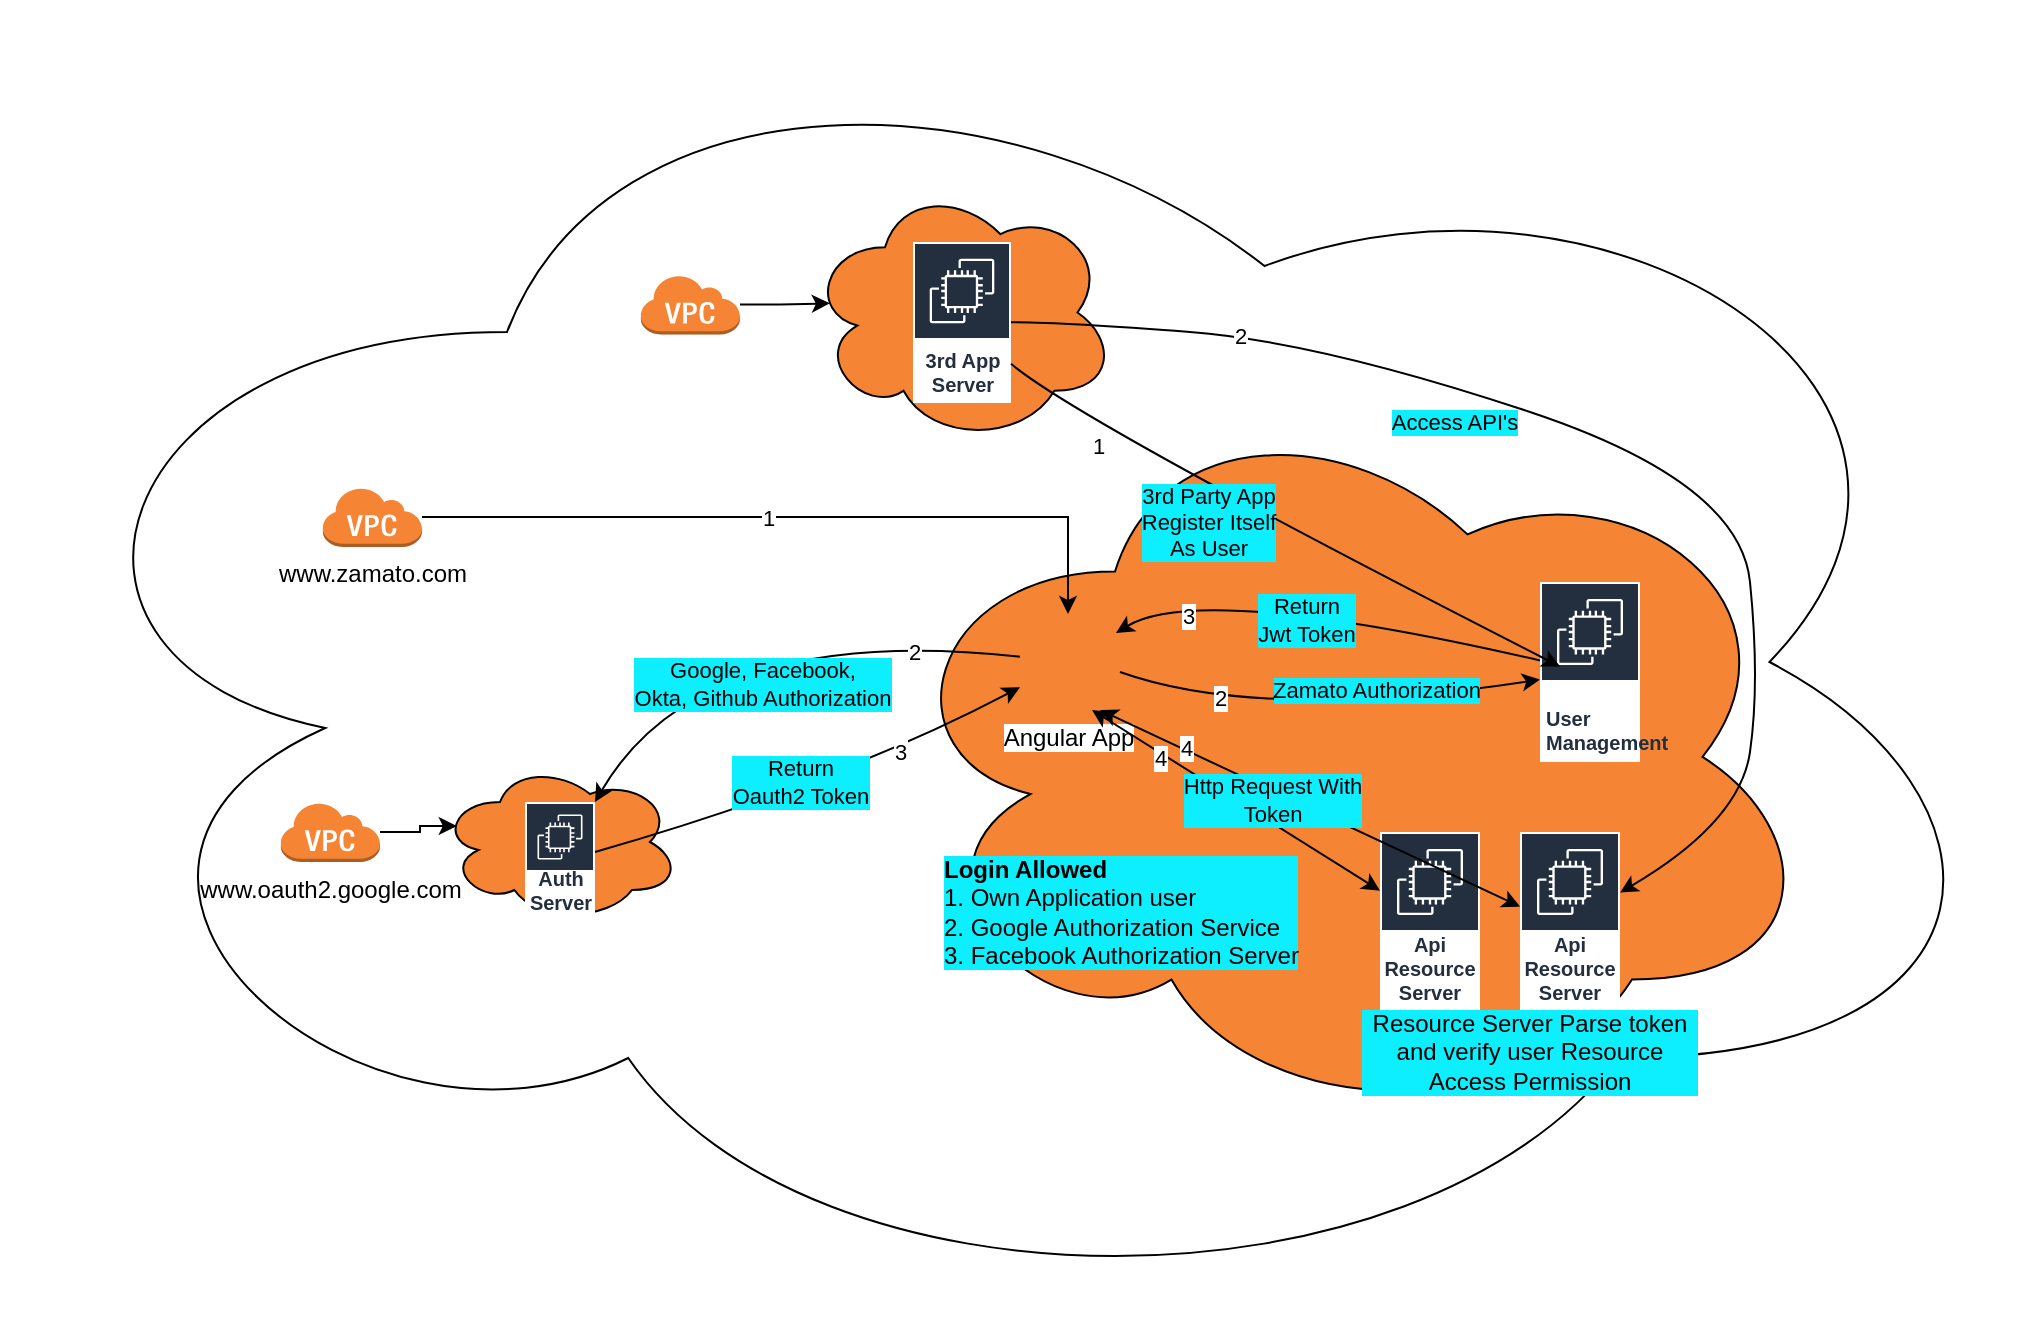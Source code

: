 <mxfile version="16.2.4" type="github">
  <diagram id="rvYDP2rO8PoKNCCjEPp4" name="Page-1">
    <mxGraphModel dx="1632" dy="1536" grid="1" gridSize="10" guides="1" tooltips="1" connect="1" arrows="1" fold="1" page="1" pageScale="1" pageWidth="850" pageHeight="1100" math="0" shadow="0">
      <root>
        <mxCell id="0" />
        <mxCell id="1" parent="0" />
        <mxCell id="1SazOjbdH0pZ6iAJVFHq-1" value="" style="ellipse;shape=cloud;whiteSpace=wrap;html=1;" vertex="1" parent="1">
          <mxGeometry x="-29" y="-90" width="1010" height="660" as="geometry" />
        </mxCell>
        <mxCell id="1SazOjbdH0pZ6iAJVFHq-8" value="" style="edgeStyle=orthogonalEdgeStyle;rounded=0;orthogonalLoop=1;jettySize=auto;html=1;entryX=0.07;entryY=0.4;entryDx=0;entryDy=0;entryPerimeter=0;" edge="1" parent="1" source="1SazOjbdH0pZ6iAJVFHq-3" target="1SazOjbdH0pZ6iAJVFHq-7">
          <mxGeometry relative="1" as="geometry" />
        </mxCell>
        <mxCell id="1SazOjbdH0pZ6iAJVFHq-3" value="www.oauth2.google.com" style="outlineConnect=0;dashed=0;verticalLabelPosition=bottom;verticalAlign=top;align=center;html=1;shape=mxgraph.aws3.virtual_private_cloud;fillColor=#F58534;gradientColor=none;" vertex="1" parent="1">
          <mxGeometry x="110" y="310" width="50" height="30" as="geometry" />
        </mxCell>
        <mxCell id="1SazOjbdH0pZ6iAJVFHq-16" value="" style="edgeStyle=orthogonalEdgeStyle;rounded=0;orthogonalLoop=1;jettySize=auto;html=1;entryX=0.071;entryY=0.465;entryDx=0;entryDy=0;entryPerimeter=0;" edge="1" parent="1" source="1SazOjbdH0pZ6iAJVFHq-4" target="1SazOjbdH0pZ6iAJVFHq-14">
          <mxGeometry relative="1" as="geometry" />
        </mxCell>
        <mxCell id="1SazOjbdH0pZ6iAJVFHq-4" value="" style="outlineConnect=0;dashed=0;verticalLabelPosition=bottom;verticalAlign=top;align=center;html=1;shape=mxgraph.aws3.virtual_private_cloud;fillColor=#F58534;gradientColor=none;" vertex="1" parent="1">
          <mxGeometry x="290" y="46.25" width="50" height="30" as="geometry" />
        </mxCell>
        <mxCell id="1SazOjbdH0pZ6iAJVFHq-7" value="" style="ellipse;shape=cloud;whiteSpace=wrap;html=1;verticalAlign=top;fillColor=#F58534;dashed=0;gradientColor=none;" vertex="1" parent="1">
          <mxGeometry x="190" y="290" width="120" height="80" as="geometry" />
        </mxCell>
        <mxCell id="1SazOjbdH0pZ6iAJVFHq-5" value="Auth Server" style="sketch=0;outlineConnect=0;fontColor=#232F3E;gradientColor=none;strokeColor=#ffffff;fillColor=#232F3E;dashed=0;verticalLabelPosition=middle;verticalAlign=bottom;align=center;html=1;whiteSpace=wrap;fontSize=10;fontStyle=1;spacing=3;shape=mxgraph.aws4.productIcon;prIcon=mxgraph.aws4.ec2;" vertex="1" parent="1">
          <mxGeometry x="232.5" y="310" width="35" height="60" as="geometry" />
        </mxCell>
        <mxCell id="1SazOjbdH0pZ6iAJVFHq-14" value="" style="ellipse;shape=cloud;whiteSpace=wrap;html=1;verticalAlign=top;fillColor=#F58534;dashed=0;gradientColor=none;" vertex="1" parent="1">
          <mxGeometry x="374" y="-1.066e-14" width="154" height="130.5" as="geometry" />
        </mxCell>
        <mxCell id="1SazOjbdH0pZ6iAJVFHq-15" value="3rd App Server" style="sketch=0;outlineConnect=0;fontColor=#232F3E;gradientColor=none;strokeColor=#ffffff;fillColor=#232F3E;dashed=0;verticalLabelPosition=middle;verticalAlign=bottom;align=center;html=1;whiteSpace=wrap;fontSize=10;fontStyle=1;spacing=3;shape=mxgraph.aws4.productIcon;prIcon=mxgraph.aws4.ec2;" vertex="1" parent="1">
          <mxGeometry x="426.5" y="30.0" width="49" height="80.5" as="geometry" />
        </mxCell>
        <mxCell id="1SazOjbdH0pZ6iAJVFHq-21" value="" style="ellipse;shape=cloud;whiteSpace=wrap;html=1;verticalAlign=top;fillColor=#F58534;dashed=0;gradientColor=none;" vertex="1" parent="1">
          <mxGeometry x="410" y="101.98" width="470" height="371" as="geometry" />
        </mxCell>
        <mxCell id="1SazOjbdH0pZ6iAJVFHq-10" value="Angular App" style="shape=image;html=1;verticalAlign=top;verticalLabelPosition=bottom;labelBackgroundColor=#ffffff;imageAspect=0;aspect=fixed;image=https://cdn2.iconfinder.com/data/icons/whcompare-isometric-web-hosting-servers/50/connected-globe-128.png" vertex="1" parent="1">
          <mxGeometry x="480" y="216" width="48" height="48" as="geometry" />
        </mxCell>
        <mxCell id="1SazOjbdH0pZ6iAJVFHq-11" value="Api Resource Server" style="sketch=0;outlineConnect=0;fontColor=#232F3E;gradientColor=none;strokeColor=#ffffff;fillColor=#232F3E;dashed=0;verticalLabelPosition=middle;verticalAlign=bottom;align=center;html=1;whiteSpace=wrap;fontSize=10;fontStyle=1;spacing=3;shape=mxgraph.aws4.productIcon;prIcon=mxgraph.aws4.ec2;" vertex="1" parent="1">
          <mxGeometry x="660" y="325" width="50" height="90" as="geometry" />
        </mxCell>
        <mxCell id="1SazOjbdH0pZ6iAJVFHq-22" value="User&amp;nbsp;&lt;br&gt;Management" style="sketch=0;outlineConnect=0;fontColor=#232F3E;gradientColor=none;strokeColor=#ffffff;fillColor=#232F3E;dashed=0;verticalLabelPosition=middle;verticalAlign=bottom;align=left;html=1;whiteSpace=wrap;fontSize=10;fontStyle=1;spacing=3;shape=mxgraph.aws4.productIcon;prIcon=mxgraph.aws4.ec2;" vertex="1" parent="1">
          <mxGeometry x="740" y="200" width="50" height="90" as="geometry" />
        </mxCell>
        <mxCell id="1SazOjbdH0pZ6iAJVFHq-41" style="edgeStyle=orthogonalEdgeStyle;rounded=0;orthogonalLoop=1;jettySize=auto;html=1;" edge="1" parent="1" source="1SazOjbdH0pZ6iAJVFHq-23" target="1SazOjbdH0pZ6iAJVFHq-10">
          <mxGeometry relative="1" as="geometry">
            <Array as="points">
              <mxPoint x="504" y="168" />
            </Array>
          </mxGeometry>
        </mxCell>
        <mxCell id="1SazOjbdH0pZ6iAJVFHq-65" value="1" style="edgeLabel;html=1;align=center;verticalAlign=middle;resizable=0;points=[];" vertex="1" connectable="0" parent="1SazOjbdH0pZ6iAJVFHq-41">
          <mxGeometry x="-0.072" relative="1" as="geometry">
            <mxPoint as="offset" />
          </mxGeometry>
        </mxCell>
        <mxCell id="1SazOjbdH0pZ6iAJVFHq-23" value="www.zamato.com" style="outlineConnect=0;dashed=0;verticalLabelPosition=bottom;verticalAlign=top;align=center;html=1;shape=mxgraph.aws3.virtual_private_cloud;fillColor=#F58534;gradientColor=none;" vertex="1" parent="1">
          <mxGeometry x="131" y="152.48" width="50" height="30" as="geometry" />
        </mxCell>
        <mxCell id="1SazOjbdH0pZ6iAJVFHq-31" value="Api Resource Server" style="sketch=0;outlineConnect=0;fontColor=#232F3E;gradientColor=none;strokeColor=#ffffff;fillColor=#232F3E;dashed=0;verticalLabelPosition=middle;verticalAlign=bottom;align=center;html=1;whiteSpace=wrap;fontSize=10;fontStyle=1;spacing=3;shape=mxgraph.aws4.productIcon;prIcon=mxgraph.aws4.ec2;" vertex="1" parent="1">
          <mxGeometry x="730" y="325" width="50" height="90" as="geometry" />
        </mxCell>
        <mxCell id="1SazOjbdH0pZ6iAJVFHq-38" value="" style="curved=1;endArrow=classic;html=1;rounded=0;" edge="1" parent="1" source="1SazOjbdH0pZ6iAJVFHq-15" target="1SazOjbdH0pZ6iAJVFHq-31">
          <mxGeometry width="50" height="50" relative="1" as="geometry">
            <mxPoint x="460" y="330" as="sourcePoint" />
            <mxPoint x="510" y="280" as="targetPoint" />
            <Array as="points">
              <mxPoint x="500" y="70" />
              <mxPoint x="630" y="80" />
              <mxPoint x="840" y="150" />
              <mxPoint x="850" y="250" />
              <mxPoint x="840" y="320" />
            </Array>
          </mxGeometry>
        </mxCell>
        <mxCell id="1SazOjbdH0pZ6iAJVFHq-39" value="Access API&#39;s" style="edgeLabel;html=1;align=center;verticalAlign=middle;resizable=0;points=[];labelBackgroundColor=#0DEFFF;" vertex="1" connectable="0" parent="1SazOjbdH0pZ6iAJVFHq-38">
          <mxGeometry x="-0.295" y="-13" relative="1" as="geometry">
            <mxPoint x="11" y="8" as="offset" />
          </mxGeometry>
        </mxCell>
        <mxCell id="1SazOjbdH0pZ6iAJVFHq-72" value="2" style="edgeLabel;html=1;align=center;verticalAlign=middle;resizable=0;points=[];" vertex="1" connectable="0" parent="1SazOjbdH0pZ6iAJVFHq-38">
          <mxGeometry x="-0.629" y="-6" relative="1" as="geometry">
            <mxPoint y="-6" as="offset" />
          </mxGeometry>
        </mxCell>
        <mxCell id="1SazOjbdH0pZ6iAJVFHq-42" value="&lt;b&gt;Login Allowed&lt;/b&gt;&lt;br&gt;1. Own Application user&lt;br&gt;2. Google Authorization Service&amp;nbsp;&lt;br&gt;3. Facebook Authorization Server" style="text;html=1;strokeColor=none;fillColor=none;align=left;verticalAlign=middle;whiteSpace=wrap;rounded=0;labelBackgroundColor=#0DEFFF;" vertex="1" parent="1">
          <mxGeometry x="440" y="350" width="190" height="30" as="geometry" />
        </mxCell>
        <mxCell id="1SazOjbdH0pZ6iAJVFHq-43" value="" style="curved=1;endArrow=classic;html=1;rounded=0;" edge="1" parent="1" source="1SazOjbdH0pZ6iAJVFHq-10" target="1SazOjbdH0pZ6iAJVFHq-5">
          <mxGeometry width="50" height="50" relative="1" as="geometry">
            <mxPoint x="450" y="240" as="sourcePoint" />
            <mxPoint x="500" y="190" as="targetPoint" />
            <Array as="points">
              <mxPoint x="320" y="220" />
            </Array>
          </mxGeometry>
        </mxCell>
        <mxCell id="1SazOjbdH0pZ6iAJVFHq-44" value="Google, Facebook, &lt;br&gt;Okta, Github Authorization" style="edgeLabel;html=1;align=center;verticalAlign=middle;resizable=0;points=[];labelBackgroundColor=#0DEFFF;" vertex="1" connectable="0" parent="1SazOjbdH0pZ6iAJVFHq-43">
          <mxGeometry x="0.256" y="13" relative="1" as="geometry">
            <mxPoint x="22" y="19" as="offset" />
          </mxGeometry>
        </mxCell>
        <mxCell id="1SazOjbdH0pZ6iAJVFHq-66" value="2" style="edgeLabel;html=1;align=center;verticalAlign=middle;resizable=0;points=[];" vertex="1" connectable="0" parent="1SazOjbdH0pZ6iAJVFHq-43">
          <mxGeometry x="-0.595" y="3" relative="1" as="geometry">
            <mxPoint as="offset" />
          </mxGeometry>
        </mxCell>
        <mxCell id="1SazOjbdH0pZ6iAJVFHq-45" value="" style="curved=1;endArrow=classic;html=1;rounded=0;" edge="1" parent="1" target="1SazOjbdH0pZ6iAJVFHq-22">
          <mxGeometry width="50" height="50" relative="1" as="geometry">
            <mxPoint x="530" y="245" as="sourcePoint" />
            <mxPoint x="490" y="160" as="targetPoint" />
            <Array as="points">
              <mxPoint x="600" y="270" />
            </Array>
          </mxGeometry>
        </mxCell>
        <mxCell id="1SazOjbdH0pZ6iAJVFHq-46" value="&lt;span style=&quot;&quot;&gt;Zamato Authorization&lt;/span&gt;" style="edgeLabel;html=1;align=center;verticalAlign=middle;resizable=0;points=[];labelBackgroundColor=#0DEFFF;" vertex="1" connectable="0" parent="1SazOjbdH0pZ6iAJVFHq-45">
          <mxGeometry x="0.242" relative="1" as="geometry">
            <mxPoint x="-1" y="-7" as="offset" />
          </mxGeometry>
        </mxCell>
        <mxCell id="1SazOjbdH0pZ6iAJVFHq-67" value="2" style="edgeLabel;html=1;align=center;verticalAlign=middle;resizable=0;points=[];" vertex="1" connectable="0" parent="1SazOjbdH0pZ6iAJVFHq-45">
          <mxGeometry x="-0.533" y="6" relative="1" as="geometry">
            <mxPoint y="1" as="offset" />
          </mxGeometry>
        </mxCell>
        <mxCell id="1SazOjbdH0pZ6iAJVFHq-48" value="" style="curved=1;endArrow=classic;html=1;rounded=0;" edge="1" parent="1" source="1SazOjbdH0pZ6iAJVFHq-22" target="1SazOjbdH0pZ6iAJVFHq-10">
          <mxGeometry width="50" height="50" relative="1" as="geometry">
            <mxPoint x="450" y="240" as="sourcePoint" />
            <mxPoint x="500" y="190" as="targetPoint" />
            <Array as="points">
              <mxPoint x="570" y="200" />
            </Array>
          </mxGeometry>
        </mxCell>
        <mxCell id="1SazOjbdH0pZ6iAJVFHq-49" value="Return &lt;br&gt;Jwt Token" style="edgeLabel;html=1;align=center;verticalAlign=middle;resizable=0;points=[];labelBackgroundColor=#0DEFFF;" vertex="1" connectable="0" parent="1SazOjbdH0pZ6iAJVFHq-48">
          <mxGeometry x="-0.377" relative="1" as="geometry">
            <mxPoint x="-50" y="-5" as="offset" />
          </mxGeometry>
        </mxCell>
        <mxCell id="1SazOjbdH0pZ6iAJVFHq-69" value="3" style="edgeLabel;html=1;align=center;verticalAlign=middle;resizable=0;points=[];" vertex="1" connectable="0" parent="1SazOjbdH0pZ6iAJVFHq-48">
          <mxGeometry x="0.677" y="10" relative="1" as="geometry">
            <mxPoint y="1" as="offset" />
          </mxGeometry>
        </mxCell>
        <mxCell id="1SazOjbdH0pZ6iAJVFHq-50" value="" style="curved=1;endArrow=classic;html=1;rounded=0;" edge="1" parent="1" source="1SazOjbdH0pZ6iAJVFHq-5" target="1SazOjbdH0pZ6iAJVFHq-10">
          <mxGeometry width="50" height="50" relative="1" as="geometry">
            <mxPoint x="450" y="230" as="sourcePoint" />
            <mxPoint x="500" y="180" as="targetPoint" />
            <Array as="points">
              <mxPoint x="390" y="300" />
            </Array>
          </mxGeometry>
        </mxCell>
        <mxCell id="1SazOjbdH0pZ6iAJVFHq-51" value="Return&lt;br&gt;Oauth2 Token" style="edgeLabel;html=1;align=center;verticalAlign=middle;resizable=0;points=[];labelBackgroundColor=#0DEFFF;" vertex="1" connectable="0" parent="1SazOjbdH0pZ6iAJVFHq-50">
          <mxGeometry x="-0.158" y="1" relative="1" as="geometry">
            <mxPoint x="10" y="-8" as="offset" />
          </mxGeometry>
        </mxCell>
        <mxCell id="1SazOjbdH0pZ6iAJVFHq-68" value="3" style="edgeLabel;html=1;align=center;verticalAlign=middle;resizable=0;points=[];" vertex="1" connectable="0" parent="1SazOjbdH0pZ6iAJVFHq-50">
          <mxGeometry x="0.401" relative="1" as="geometry">
            <mxPoint as="offset" />
          </mxGeometry>
        </mxCell>
        <mxCell id="1SazOjbdH0pZ6iAJVFHq-57" value="" style="endArrow=classic;startArrow=classic;html=1;rounded=0;exitX=0.75;exitY=1;exitDx=0;exitDy=0;" edge="1" parent="1" source="1SazOjbdH0pZ6iAJVFHq-10" target="1SazOjbdH0pZ6iAJVFHq-11">
          <mxGeometry width="50" height="50" relative="1" as="geometry">
            <mxPoint x="460" y="260" as="sourcePoint" />
            <mxPoint x="510" y="210" as="targetPoint" />
          </mxGeometry>
        </mxCell>
        <mxCell id="1SazOjbdH0pZ6iAJVFHq-70" value="4" style="edgeLabel;html=1;align=center;verticalAlign=middle;resizable=0;points=[];" vertex="1" connectable="0" parent="1SazOjbdH0pZ6iAJVFHq-57">
          <mxGeometry x="-0.51" y="-2" relative="1" as="geometry">
            <mxPoint as="offset" />
          </mxGeometry>
        </mxCell>
        <mxCell id="1SazOjbdH0pZ6iAJVFHq-58" value="" style="endArrow=classic;startArrow=classic;html=1;rounded=0;" edge="1" parent="1">
          <mxGeometry width="50" height="50" relative="1" as="geometry">
            <mxPoint x="520" y="264" as="sourcePoint" />
            <mxPoint x="730" y="362.298" as="targetPoint" />
          </mxGeometry>
        </mxCell>
        <mxCell id="1SazOjbdH0pZ6iAJVFHq-59" value="Http Request With&lt;br&gt;Token" style="edgeLabel;html=1;align=center;verticalAlign=middle;resizable=0;points=[];labelBackgroundColor=#0DEFFF;" vertex="1" connectable="0" parent="1SazOjbdH0pZ6iAJVFHq-58">
          <mxGeometry x="-0.163" y="-4" relative="1" as="geometry">
            <mxPoint as="offset" />
          </mxGeometry>
        </mxCell>
        <mxCell id="1SazOjbdH0pZ6iAJVFHq-71" value="4" style="edgeLabel;html=1;align=center;verticalAlign=middle;resizable=0;points=[];" vertex="1" connectable="0" parent="1SazOjbdH0pZ6iAJVFHq-58">
          <mxGeometry x="-0.59" y="1" relative="1" as="geometry">
            <mxPoint x="-1" as="offset" />
          </mxGeometry>
        </mxCell>
        <mxCell id="1SazOjbdH0pZ6iAJVFHq-61" value="Resource Server Parse token and verify user Resource Access Permission" style="text;html=1;strokeColor=none;fillColor=none;align=center;verticalAlign=middle;whiteSpace=wrap;rounded=0;labelBackgroundColor=#0DEFFF;" vertex="1" parent="1">
          <mxGeometry x="650" y="420" width="170" height="30" as="geometry" />
        </mxCell>
        <mxCell id="1SazOjbdH0pZ6iAJVFHq-73" value="" style="curved=1;endArrow=classic;html=1;rounded=0;" edge="1" parent="1" source="1SazOjbdH0pZ6iAJVFHq-15">
          <mxGeometry width="50" height="50" relative="1" as="geometry">
            <mxPoint x="409.5" y="101.693" as="sourcePoint" />
            <mxPoint x="750" y="242.264" as="targetPoint" />
            <Array as="points">
              <mxPoint x="510" y="120" />
            </Array>
          </mxGeometry>
        </mxCell>
        <mxCell id="1SazOjbdH0pZ6iAJVFHq-74" value="&lt;span style=&quot;&quot;&gt;3rd Party App &lt;br&gt;Register Itself&lt;br&gt;As User&lt;/span&gt;" style="edgeLabel;html=1;align=center;verticalAlign=middle;resizable=0;points=[];labelBackgroundColor=#0DEFFF;" vertex="1" connectable="0" parent="1SazOjbdH0pZ6iAJVFHq-73">
          <mxGeometry x="-0.295" y="-13" relative="1" as="geometry">
            <mxPoint x="11" y="8" as="offset" />
          </mxGeometry>
        </mxCell>
        <mxCell id="1SazOjbdH0pZ6iAJVFHq-75" value="1" style="edgeLabel;html=1;align=center;verticalAlign=middle;resizable=0;points=[];" vertex="1" connectable="0" parent="1SazOjbdH0pZ6iAJVFHq-73">
          <mxGeometry x="-0.629" y="-6" relative="1" as="geometry">
            <mxPoint as="offset" />
          </mxGeometry>
        </mxCell>
      </root>
    </mxGraphModel>
  </diagram>
</mxfile>
